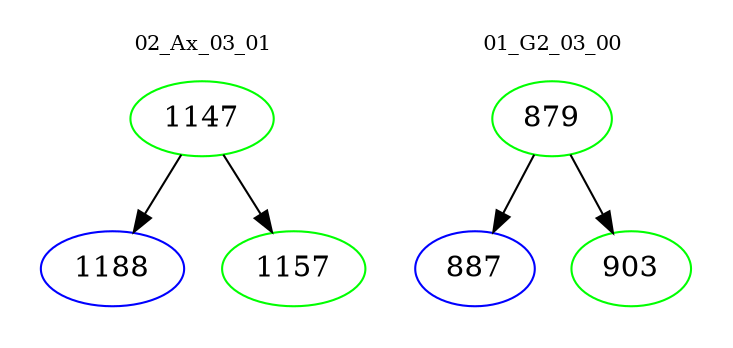 digraph{
subgraph cluster_0 {
color = white
label = "02_Ax_03_01";
fontsize=10;
T0_1147 [label="1147", color="green"]
T0_1147 -> T0_1188 [color="black"]
T0_1188 [label="1188", color="blue"]
T0_1147 -> T0_1157 [color="black"]
T0_1157 [label="1157", color="green"]
}
subgraph cluster_1 {
color = white
label = "01_G2_03_00";
fontsize=10;
T1_879 [label="879", color="green"]
T1_879 -> T1_887 [color="black"]
T1_887 [label="887", color="blue"]
T1_879 -> T1_903 [color="black"]
T1_903 [label="903", color="green"]
}
}
